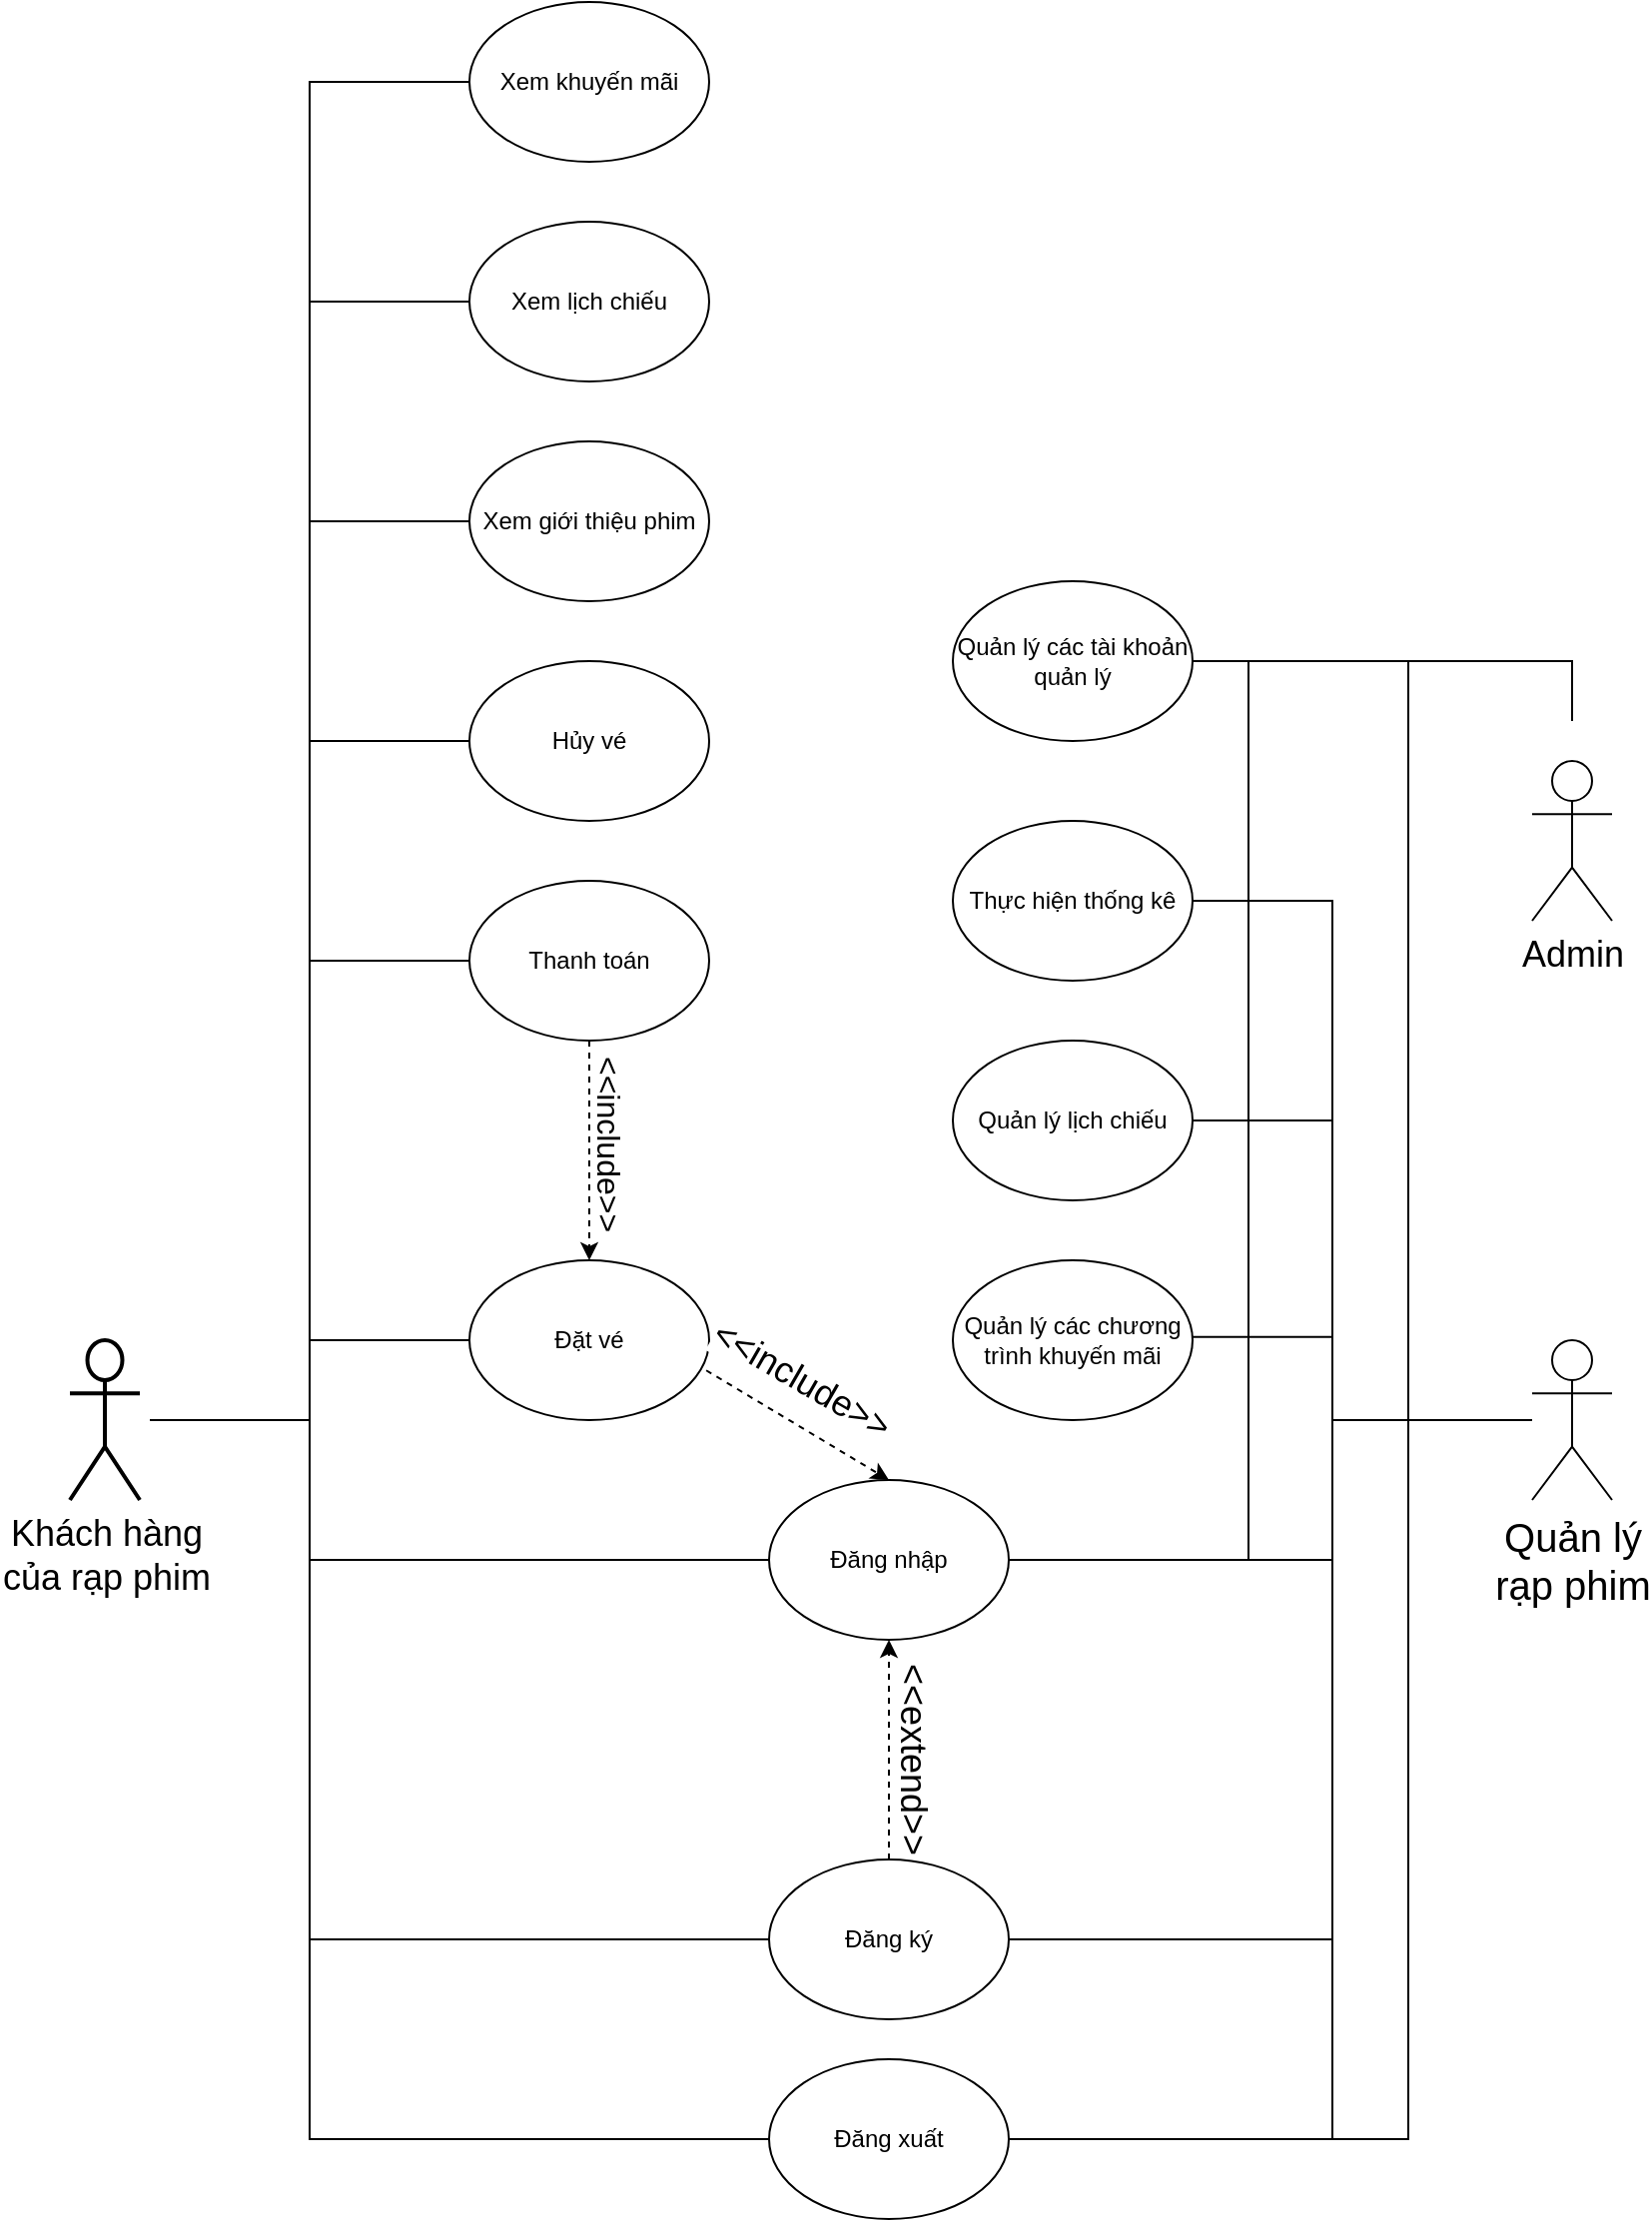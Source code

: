 <mxfile version="13.6.5">
    <diagram id="4VKKd6IWvXmH5NwJkmRS" name="Page-1">
        <mxGraphModel dx="1565" dy="1658" grid="1" gridSize="10" guides="1" tooltips="1" connect="1" arrows="1" fold="1" page="1" pageScale="1" pageWidth="827" pageHeight="1169" math="0" shadow="0">
            <root>
                <mxCell id="0"/>
                <mxCell id="1" parent="0"/>
                <mxCell id="B0guJ4K7h7i6kviaL2ei-1" value="Khách hàng&lt;br style=&quot;font-size: 18px;&quot;&gt;của rạp phim" style="shape=umlActor;verticalLabelPosition=bottom;verticalAlign=top;html=1;outlineConnect=0;strokeWidth=2;fontSize=18;" parent="1" vertex="1">
                    <mxGeometry x="-790" y="-480" width="35" height="80" as="geometry"/>
                </mxCell>
                <mxCell id="B0guJ4K7h7i6kviaL2ei-2" value="Đăng nhập" style="ellipse;whiteSpace=wrap;html=1;" parent="1" vertex="1">
                    <mxGeometry x="-440" y="-410" width="120" height="80" as="geometry"/>
                </mxCell>
                <mxCell id="B0guJ4K7h7i6kviaL2ei-3" value="Đăng ký" style="ellipse;whiteSpace=wrap;html=1;" parent="1" vertex="1">
                    <mxGeometry x="-440" y="-220" width="120" height="80" as="geometry"/>
                </mxCell>
                <mxCell id="B0guJ4K7h7i6kviaL2ei-4" value="Đăng xuất" style="ellipse;whiteSpace=wrap;html=1;" parent="1" vertex="1">
                    <mxGeometry x="-440" y="-120" width="120" height="80" as="geometry"/>
                </mxCell>
                <mxCell id="B0guJ4K7h7i6kviaL2ei-11" value="Quản lý &lt;br&gt;rạp phim" style="shape=umlActor;verticalLabelPosition=bottom;verticalAlign=top;html=1;outlineConnect=0;fontSize=20;" parent="1" vertex="1">
                    <mxGeometry x="-58" y="-480" width="40" height="80" as="geometry"/>
                </mxCell>
                <mxCell id="B0guJ4K7h7i6kviaL2ei-12" value="Admin" style="shape=umlActor;verticalLabelPosition=bottom;verticalAlign=top;html=1;outlineConnect=0;fontSize=18;" parent="1" vertex="1">
                    <mxGeometry x="-58" y="-770" width="40" height="80" as="geometry"/>
                </mxCell>
                <mxCell id="B0guJ4K7h7i6kviaL2ei-14" value="Đặt vé" style="ellipse;whiteSpace=wrap;html=1;" parent="1" vertex="1">
                    <mxGeometry x="-590" y="-520" width="120" height="80" as="geometry"/>
                </mxCell>
                <mxCell id="B0guJ4K7h7i6kviaL2ei-15" value="Xem giới thiệu phim" style="ellipse;whiteSpace=wrap;html=1;" parent="1" vertex="1">
                    <mxGeometry x="-590" y="-930" width="120" height="80" as="geometry"/>
                </mxCell>
                <mxCell id="B0guJ4K7h7i6kviaL2ei-17" value="Xem khuyến mãi" style="ellipse;whiteSpace=wrap;html=1;" parent="1" vertex="1">
                    <mxGeometry x="-590" y="-1150" width="120" height="80" as="geometry"/>
                </mxCell>
                <mxCell id="B0guJ4K7h7i6kviaL2ei-18" value="Thanh toán" style="ellipse;whiteSpace=wrap;html=1;" parent="1" vertex="1">
                    <mxGeometry x="-590" y="-710" width="120" height="80" as="geometry"/>
                </mxCell>
                <mxCell id="B0guJ4K7h7i6kviaL2ei-19" value="Quản lý các tài khoản quản lý" style="ellipse;whiteSpace=wrap;html=1;" parent="1" vertex="1">
                    <mxGeometry x="-348" y="-860" width="120" height="80" as="geometry"/>
                </mxCell>
                <mxCell id="B0guJ4K7h7i6kviaL2ei-20" value="Quản lý các chương trình khuyến mãi" style="ellipse;whiteSpace=wrap;html=1;" parent="1" vertex="1">
                    <mxGeometry x="-348" y="-520" width="120" height="80" as="geometry"/>
                </mxCell>
                <mxCell id="B0guJ4K7h7i6kviaL2ei-21" value="Quản lý lịch chiếu" style="ellipse;whiteSpace=wrap;html=1;" parent="1" vertex="1">
                    <mxGeometry x="-348" y="-630" width="120" height="80" as="geometry"/>
                </mxCell>
                <mxCell id="B0guJ4K7h7i6kviaL2ei-22" value="Thực hiện thống kê" style="ellipse;whiteSpace=wrap;html=1;" parent="1" vertex="1">
                    <mxGeometry x="-348" y="-740" width="120" height="80" as="geometry"/>
                </mxCell>
                <mxCell id="iFyN41YhfVEVNa4CwGqs-1" value="Hủy vé" style="ellipse;whiteSpace=wrap;html=1;" parent="1" vertex="1">
                    <mxGeometry x="-590" y="-820" width="120" height="80" as="geometry"/>
                </mxCell>
                <mxCell id="-LDxfyg8iRPk42h-eqll-14" value="" style="endArrow=classic;html=1;dashed=1;strokeColor=#000000;exitX=0.5;exitY=0;exitDx=0;exitDy=0;entryX=0.5;entryY=1;entryDx=0;entryDy=0;" parent="1" source="B0guJ4K7h7i6kviaL2ei-3" target="B0guJ4K7h7i6kviaL2ei-2" edge="1">
                    <mxGeometry width="50" height="50" relative="1" as="geometry">
                        <mxPoint x="-578" y="-320" as="sourcePoint"/>
                        <mxPoint x="-528" y="-370" as="targetPoint"/>
                    </mxGeometry>
                </mxCell>
                <mxCell id="-LDxfyg8iRPk42h-eqll-18" value="&lt;font style=&quot;font-size: 18px&quot;&gt;&amp;lt;&amp;lt;extend&amp;gt;&amp;gt;&lt;/font&gt;" style="text;html=1;strokeColor=none;fillColor=none;align=center;verticalAlign=middle;whiteSpace=wrap;rounded=0;rotation=90;" parent="1" vertex="1">
                    <mxGeometry x="-388" y="-280" width="40" height="20" as="geometry"/>
                </mxCell>
                <mxCell id="-LDxfyg8iRPk42h-eqll-21" value="" style="endArrow=classic;html=1;dashed=1;strokeColor=#000000;exitX=0.988;exitY=0.689;exitDx=0;exitDy=0;entryX=0.5;entryY=0;entryDx=0;entryDy=0;exitPerimeter=0;" parent="1" source="B0guJ4K7h7i6kviaL2ei-14" target="B0guJ4K7h7i6kviaL2ei-2" edge="1">
                    <mxGeometry width="50" height="50" relative="1" as="geometry">
                        <mxPoint x="-578" y="-330" as="sourcePoint"/>
                        <mxPoint x="-528" y="-380" as="targetPoint"/>
                    </mxGeometry>
                </mxCell>
                <mxCell id="_rYu2nPlfyyz6sexi9bu-28" value="&lt;span style=&quot;font-size: 18px&quot;&gt;&amp;lt;&amp;lt;include&amp;gt;&amp;gt;&lt;/span&gt;" style="edgeLabel;html=1;align=center;verticalAlign=middle;resizable=0;points=[];rotation=30;" parent="-LDxfyg8iRPk42h-eqll-21" vertex="1" connectable="0">
                    <mxGeometry x="-0.314" y="-1" relative="1" as="geometry">
                        <mxPoint x="16.86" y="-15.09" as="offset"/>
                    </mxGeometry>
                </mxCell>
                <mxCell id="-LDxfyg8iRPk42h-eqll-23" value="" style="endArrow=classic;html=1;dashed=1;strokeColor=#000000;exitX=0.5;exitY=1;exitDx=0;exitDy=0;entryX=0.5;entryY=0;entryDx=0;entryDy=0;" parent="1" source="B0guJ4K7h7i6kviaL2ei-18" target="B0guJ4K7h7i6kviaL2ei-14" edge="1">
                    <mxGeometry width="50" height="50" relative="1" as="geometry">
                        <mxPoint x="-550" y="-330" as="sourcePoint"/>
                        <mxPoint x="-600" y="-510" as="targetPoint"/>
                    </mxGeometry>
                </mxCell>
                <mxCell id="B0guJ4K7h7i6kviaL2ei-16" value="Xem lịch chiếu" style="ellipse;whiteSpace=wrap;html=1;" parent="1" vertex="1">
                    <mxGeometry x="-590" y="-1040" width="120" height="80" as="geometry"/>
                </mxCell>
                <mxCell id="-LDxfyg8iRPk42h-eqll-32" value="&lt;font style=&quot;font-size: 16px&quot;&gt;&amp;lt;&amp;lt;include&amp;gt;&amp;gt;&lt;br&gt;&lt;/font&gt;" style="text;html=1;strokeColor=none;fillColor=none;align=center;verticalAlign=middle;whiteSpace=wrap;rounded=0;rotation=90;" parent="1" vertex="1">
                    <mxGeometry x="-540" y="-588" width="40" height="20" as="geometry"/>
                </mxCell>
                <mxCell id="_rYu2nPlfyyz6sexi9bu-5" value="" style="endArrow=none;html=1;entryX=0;entryY=0.5;entryDx=0;entryDy=0;endFill=0;rounded=0;" parent="1" target="B0guJ4K7h7i6kviaL2ei-17" edge="1">
                    <mxGeometry width="50" height="50" relative="1" as="geometry">
                        <mxPoint x="-750" y="-440" as="sourcePoint"/>
                        <mxPoint x="-720" y="-780" as="targetPoint"/>
                        <Array as="points">
                            <mxPoint x="-670" y="-440"/>
                            <mxPoint x="-670" y="-740"/>
                            <mxPoint x="-670" y="-1110"/>
                        </Array>
                    </mxGeometry>
                </mxCell>
                <mxCell id="_rYu2nPlfyyz6sexi9bu-8" value="" style="endArrow=none;html=1;entryX=0;entryY=0.5;entryDx=0;entryDy=0;endFill=0;" parent="1" target="iFyN41YhfVEVNa4CwGqs-1" edge="1">
                    <mxGeometry width="50" height="50" relative="1" as="geometry">
                        <mxPoint x="-670" y="-780" as="sourcePoint"/>
                        <mxPoint x="-590" y="-800.71" as="targetPoint"/>
                    </mxGeometry>
                </mxCell>
                <mxCell id="_rYu2nPlfyyz6sexi9bu-9" value="" style="endArrow=none;html=1;entryX=0;entryY=0.5;entryDx=0;entryDy=0;endFill=0;" parent="1" target="B0guJ4K7h7i6kviaL2ei-18" edge="1">
                    <mxGeometry width="50" height="50" relative="1" as="geometry">
                        <mxPoint x="-670" y="-670" as="sourcePoint"/>
                        <mxPoint x="-590" y="-681.43" as="targetPoint"/>
                    </mxGeometry>
                </mxCell>
                <mxCell id="_rYu2nPlfyyz6sexi9bu-10" value="" style="endArrow=none;html=1;entryX=0;entryY=0.5;entryDx=0;entryDy=0;endFill=0;" parent="1" target="B0guJ4K7h7i6kviaL2ei-15" edge="1">
                    <mxGeometry width="50" height="50" relative="1" as="geometry">
                        <mxPoint x="-670" y="-890" as="sourcePoint"/>
                        <mxPoint x="-590" y="-920.71" as="targetPoint"/>
                    </mxGeometry>
                </mxCell>
                <mxCell id="_rYu2nPlfyyz6sexi9bu-11" value="" style="endArrow=none;html=1;entryX=0;entryY=0.5;entryDx=0;entryDy=0;endFill=0;" parent="1" target="B0guJ4K7h7i6kviaL2ei-16" edge="1">
                    <mxGeometry width="50" height="50" relative="1" as="geometry">
                        <mxPoint x="-670" y="-1000" as="sourcePoint"/>
                        <mxPoint x="-590" y="-1040.71" as="targetPoint"/>
                    </mxGeometry>
                </mxCell>
                <mxCell id="_rYu2nPlfyyz6sexi9bu-12" value="" style="endArrow=none;html=1;entryX=0;entryY=0.5;entryDx=0;entryDy=0;" parent="1" target="B0guJ4K7h7i6kviaL2ei-14" edge="1">
                    <mxGeometry width="50" height="50" relative="1" as="geometry">
                        <mxPoint x="-670" y="-480" as="sourcePoint"/>
                        <mxPoint x="-600" y="-475" as="targetPoint"/>
                    </mxGeometry>
                </mxCell>
                <mxCell id="_rYu2nPlfyyz6sexi9bu-13" value="" style="endArrow=none;html=1;entryX=0;entryY=0.5;entryDx=0;entryDy=0;rounded=0;" parent="1" target="B0guJ4K7h7i6kviaL2ei-4" edge="1">
                    <mxGeometry width="50" height="50" relative="1" as="geometry">
                        <mxPoint x="-670" y="-440" as="sourcePoint"/>
                        <mxPoint x="-658" y="-130" as="targetPoint"/>
                        <Array as="points">
                            <mxPoint x="-670" y="-80"/>
                        </Array>
                    </mxGeometry>
                </mxCell>
                <mxCell id="_rYu2nPlfyyz6sexi9bu-14" value="" style="endArrow=none;html=1;" parent="1" target="B0guJ4K7h7i6kviaL2ei-2" edge="1">
                    <mxGeometry width="50" height="50" relative="1" as="geometry">
                        <mxPoint x="-670" y="-370" as="sourcePoint"/>
                        <mxPoint x="-430" y="-370" as="targetPoint"/>
                    </mxGeometry>
                </mxCell>
                <mxCell id="_rYu2nPlfyyz6sexi9bu-15" value="" style="endArrow=none;html=1;entryX=0;entryY=0.5;entryDx=0;entryDy=0;" parent="1" target="B0guJ4K7h7i6kviaL2ei-3" edge="1">
                    <mxGeometry width="50" height="50" relative="1" as="geometry">
                        <mxPoint x="-670" y="-180" as="sourcePoint"/>
                        <mxPoint x="-458.0" y="-180" as="targetPoint"/>
                    </mxGeometry>
                </mxCell>
                <mxCell id="_rYu2nPlfyyz6sexi9bu-16" value="" style="endArrow=none;html=1;exitX=1;exitY=0.5;exitDx=0;exitDy=0;rounded=0;" parent="1" source="B0guJ4K7h7i6kviaL2ei-22" edge="1">
                    <mxGeometry width="50" height="50" relative="1" as="geometry">
                        <mxPoint x="-78" y="-730" as="sourcePoint"/>
                        <mxPoint x="-58" y="-440" as="targetPoint"/>
                        <Array as="points">
                            <mxPoint x="-158" y="-700"/>
                            <mxPoint x="-158" y="-440"/>
                        </Array>
                    </mxGeometry>
                </mxCell>
                <mxCell id="_rYu2nPlfyyz6sexi9bu-17" value="" style="endArrow=none;html=1;entryX=1;entryY=0.5;entryDx=0;entryDy=0;" parent="1" target="B0guJ4K7h7i6kviaL2ei-21" edge="1">
                    <mxGeometry width="50" height="50" relative="1" as="geometry">
                        <mxPoint x="-158" y="-590" as="sourcePoint"/>
                        <mxPoint x="-148" y="-570" as="targetPoint"/>
                    </mxGeometry>
                </mxCell>
                <mxCell id="_rYu2nPlfyyz6sexi9bu-18" value="" style="endArrow=none;html=1;entryX=1;entryY=0.5;entryDx=0;entryDy=0;" parent="1" edge="1">
                    <mxGeometry width="50" height="50" relative="1" as="geometry">
                        <mxPoint x="-158" y="-481.67" as="sourcePoint"/>
                        <mxPoint x="-228" y="-481.67" as="targetPoint"/>
                    </mxGeometry>
                </mxCell>
                <mxCell id="_rYu2nPlfyyz6sexi9bu-19" value="" style="endArrow=none;html=1;exitX=1;exitY=0.5;exitDx=0;exitDy=0;rounded=0;" parent="1" source="B0guJ4K7h7i6kviaL2ei-2" edge="1">
                    <mxGeometry width="50" height="50" relative="1" as="geometry">
                        <mxPoint x="-228" y="-320" as="sourcePoint"/>
                        <mxPoint x="-158" y="-440" as="targetPoint"/>
                        <Array as="points">
                            <mxPoint x="-158" y="-370"/>
                        </Array>
                    </mxGeometry>
                </mxCell>
                <mxCell id="_rYu2nPlfyyz6sexi9bu-20" value="" style="endArrow=none;html=1;exitX=1;exitY=0.5;exitDx=0;exitDy=0;rounded=0;" parent="1" source="B0guJ4K7h7i6kviaL2ei-3" edge="1">
                    <mxGeometry width="50" height="50" relative="1" as="geometry">
                        <mxPoint x="-198" y="-160" as="sourcePoint"/>
                        <mxPoint x="-158" y="-380" as="targetPoint"/>
                        <Array as="points">
                            <mxPoint x="-158" y="-180"/>
                        </Array>
                    </mxGeometry>
                </mxCell>
                <mxCell id="_rYu2nPlfyyz6sexi9bu-21" value="" style="endArrow=none;html=1;exitX=1;exitY=0.5;exitDx=0;exitDy=0;rounded=0;" parent="1" source="B0guJ4K7h7i6kviaL2ei-4" edge="1">
                    <mxGeometry width="50" height="50" relative="1" as="geometry">
                        <mxPoint x="-338.0" y="-40" as="sourcePoint"/>
                        <mxPoint x="-158" y="-240" as="targetPoint"/>
                        <Array as="points">
                            <mxPoint x="-158" y="-80"/>
                        </Array>
                    </mxGeometry>
                </mxCell>
                <mxCell id="_rYu2nPlfyyz6sexi9bu-22" value="" style="endArrow=none;html=1;exitX=1;exitY=0.5;exitDx=0;exitDy=0;rounded=0;" parent="1" source="B0guJ4K7h7i6kviaL2ei-19" edge="1">
                    <mxGeometry width="50" height="50" relative="1" as="geometry">
                        <mxPoint x="-28" y="-630" as="sourcePoint"/>
                        <mxPoint x="-38" y="-790" as="targetPoint"/>
                        <Array as="points">
                            <mxPoint x="-38" y="-820"/>
                        </Array>
                    </mxGeometry>
                </mxCell>
                <mxCell id="2" value="" style="endArrow=none;html=1;" edge="1" parent="1">
                    <mxGeometry width="50" height="50" relative="1" as="geometry">
                        <mxPoint x="-200" y="-370" as="sourcePoint"/>
                        <mxPoint x="-200" y="-820" as="targetPoint"/>
                    </mxGeometry>
                </mxCell>
                <mxCell id="3" value="" style="endArrow=none;html=1;rounded=0;" edge="1" parent="1">
                    <mxGeometry width="50" height="50" relative="1" as="geometry">
                        <mxPoint x="-160" y="-80" as="sourcePoint"/>
                        <mxPoint x="-120" y="-820" as="targetPoint"/>
                        <Array as="points">
                            <mxPoint x="-120" y="-80"/>
                        </Array>
                    </mxGeometry>
                </mxCell>
            </root>
        </mxGraphModel>
    </diagram>
</mxfile>